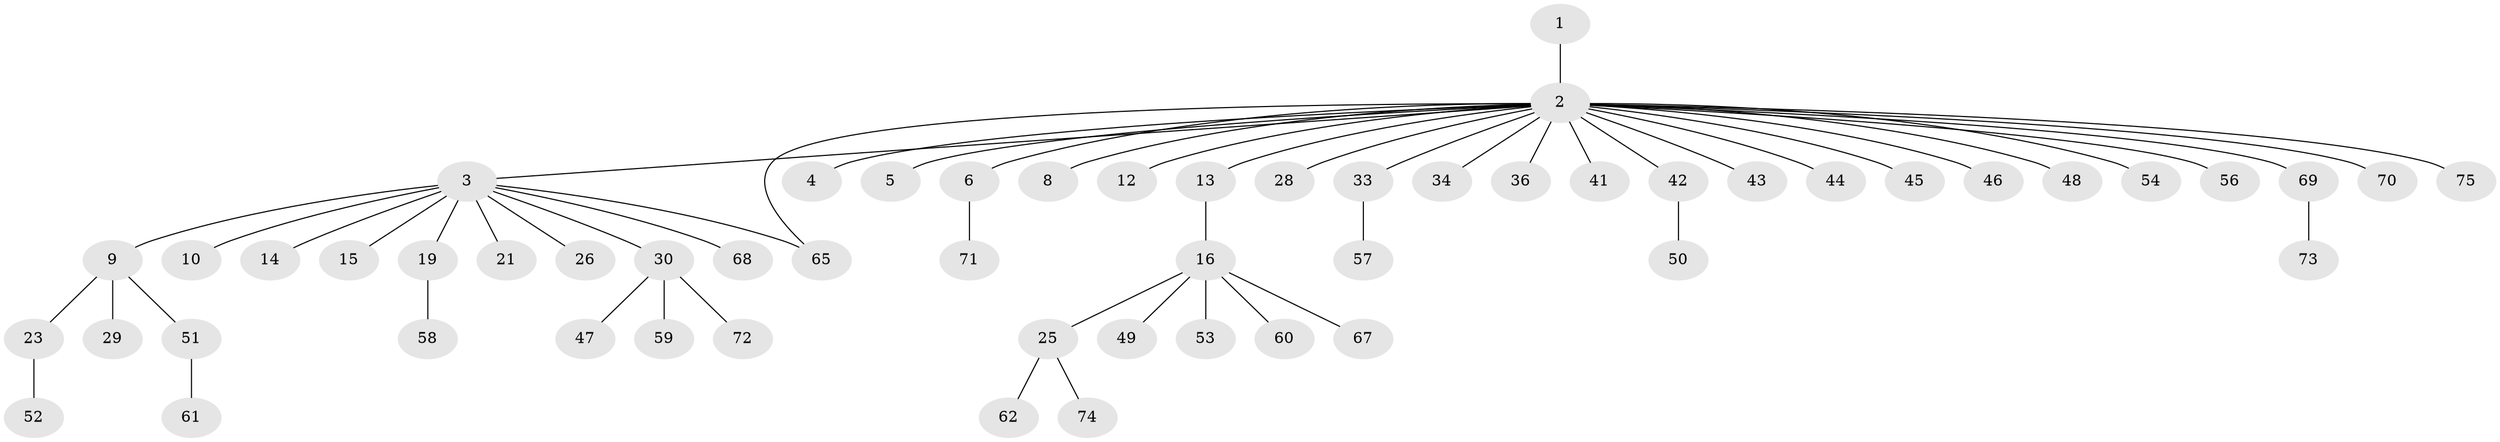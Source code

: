 // original degree distribution, {1: 0.625, 25: 0.0125, 12: 0.0125, 3: 0.0875, 2: 0.2125, 8: 0.0125, 4: 0.0375}
// Generated by graph-tools (version 1.1) at 2025/18/03/04/25 18:18:14]
// undirected, 56 vertices, 56 edges
graph export_dot {
graph [start="1"]
  node [color=gray90,style=filled];
  1;
  2;
  3 [super="+80+17+7"];
  4;
  5;
  6 [super="+55"];
  8 [super="+76"];
  9 [super="+11"];
  10 [super="+32"];
  12;
  13;
  14;
  15;
  16 [super="+66+22+18+20"];
  19 [super="+31"];
  21;
  23;
  25;
  26;
  28;
  29 [super="+64+79"];
  30 [super="+35"];
  33;
  34 [super="+39"];
  36 [super="+38"];
  41;
  42;
  43;
  44;
  45;
  46;
  47;
  48;
  49;
  50;
  51;
  52;
  53;
  54;
  56 [super="+63"];
  57;
  58;
  59;
  60;
  61;
  62;
  65;
  67;
  68;
  69;
  70;
  71;
  72;
  73;
  74;
  75;
  1 -- 2;
  2 -- 3;
  2 -- 4;
  2 -- 5;
  2 -- 6;
  2 -- 8;
  2 -- 12;
  2 -- 13;
  2 -- 28;
  2 -- 33;
  2 -- 34;
  2 -- 36;
  2 -- 41;
  2 -- 42;
  2 -- 43;
  2 -- 44;
  2 -- 45;
  2 -- 46;
  2 -- 48;
  2 -- 54;
  2 -- 56;
  2 -- 65;
  2 -- 69;
  2 -- 70;
  2 -- 75;
  3 -- 9;
  3 -- 10;
  3 -- 14;
  3 -- 15;
  3 -- 21;
  3 -- 26;
  3 -- 68;
  3 -- 19 [weight=2];
  3 -- 65;
  3 -- 30;
  6 -- 71;
  9 -- 23;
  9 -- 51;
  9 -- 29;
  13 -- 16;
  16 -- 49;
  16 -- 60;
  16 -- 67;
  16 -- 53;
  16 -- 25;
  19 -- 58;
  23 -- 52;
  25 -- 62;
  25 -- 74;
  30 -- 72;
  30 -- 59;
  30 -- 47;
  33 -- 57;
  42 -- 50;
  51 -- 61;
  69 -- 73;
}
